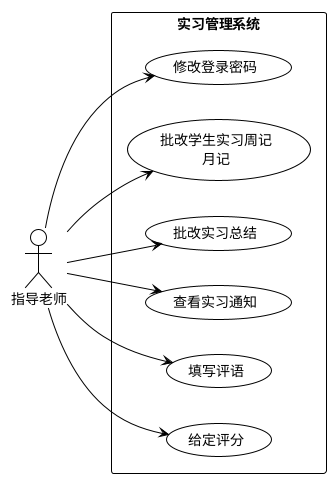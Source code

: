 @startuml
!theme plain

left to right direction
skinparam packageStyle rectangle
actor 指导老师

rectangle 实习管理系统 {
  usecase (修改登录密码) as UC1
  usecase (批改学生实习周记\n月记) as UC2
  usecase (批改实习总结) as UC3
  usecase (查看实习通知) as UC4
  usecase (填写评语) as UC5
  usecase (给定评分) as UC6
}

指导老师 --> UC1
指导老师 --> UC2
指导老师 --> UC3
指导老师 --> UC4
指导老师 --> UC5
指导老师 --> UC6

@enduml
